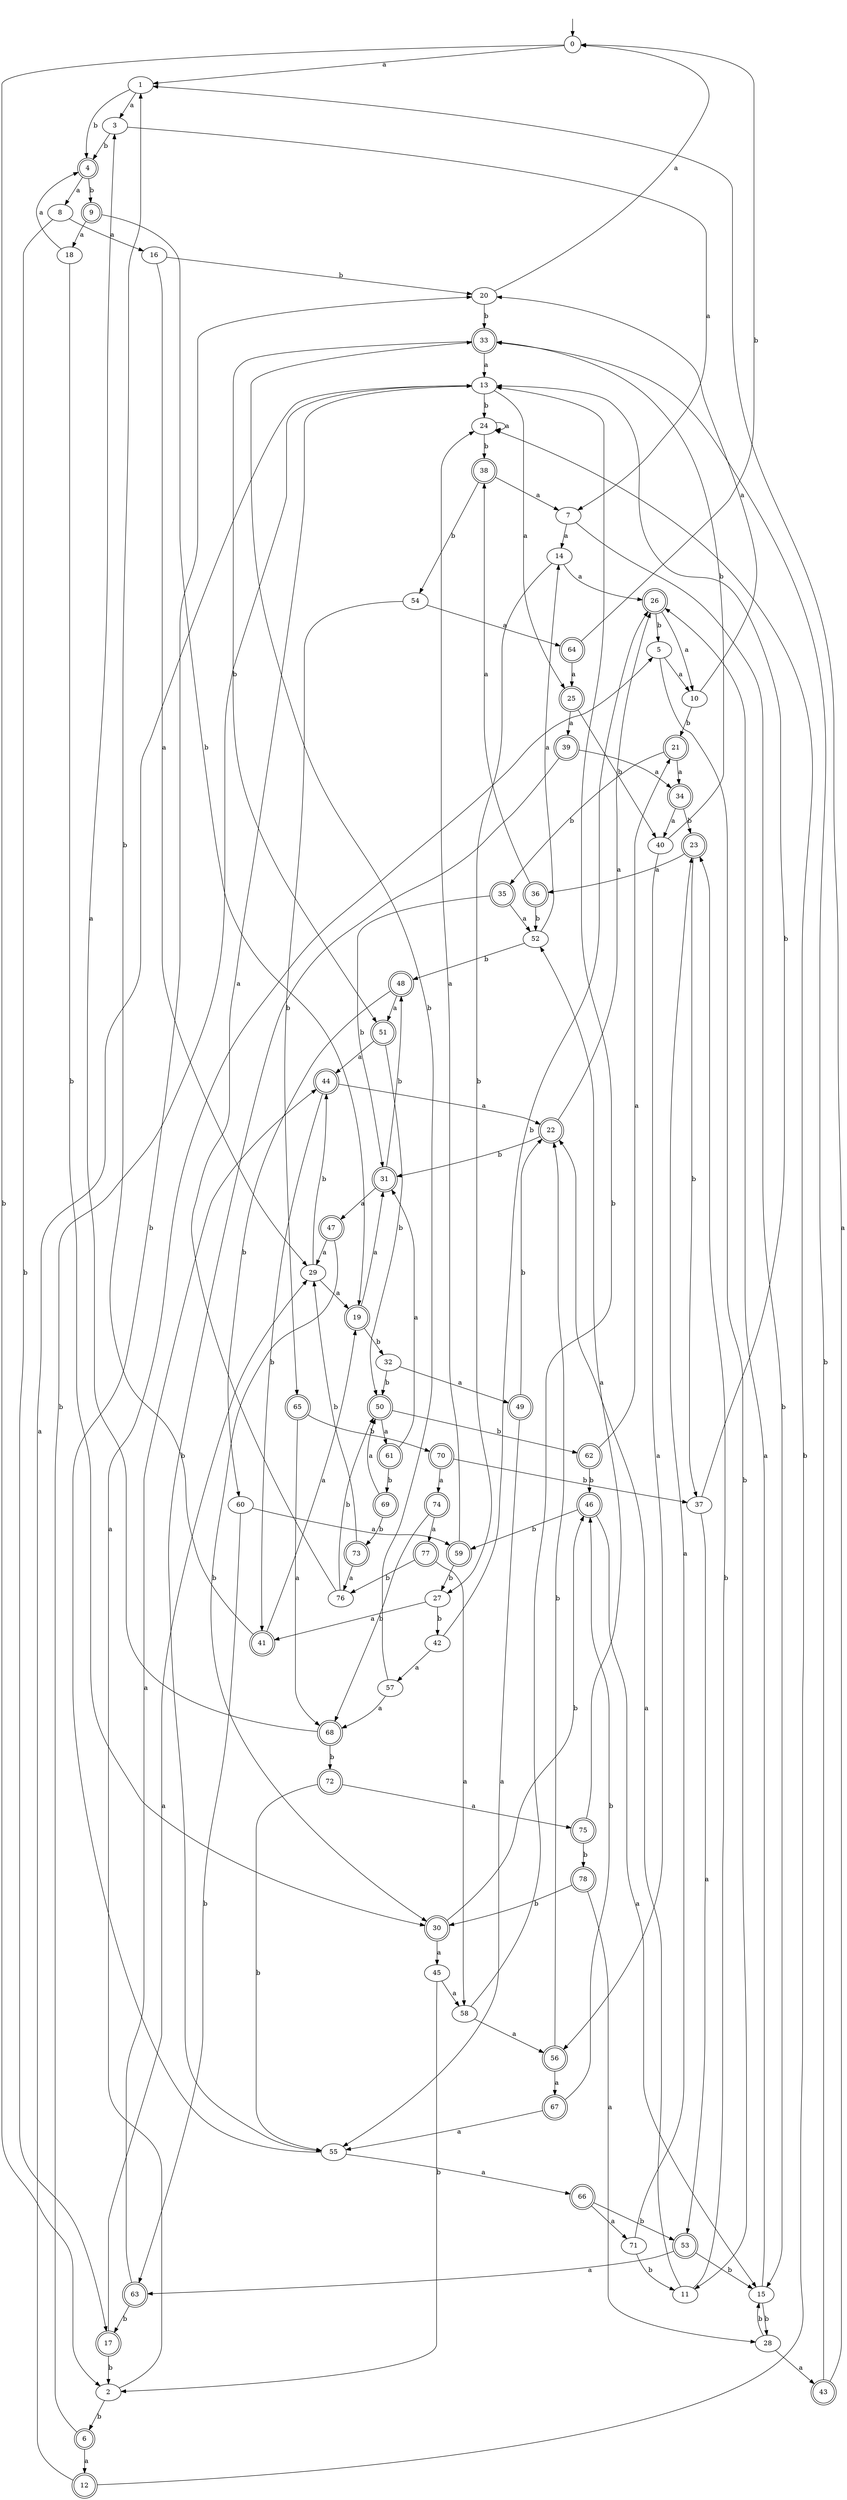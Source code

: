 digraph RandomDFA {
  __start0 [label="", shape=none];
  __start0 -> 0 [label=""];
  0 [shape=circle]
  0 -> 1 [label="a"]
  0 -> 2 [label="b"]
  1
  1 -> 3 [label="a"]
  1 -> 4 [label="b"]
  2
  2 -> 5 [label="a"]
  2 -> 6 [label="b"]
  3
  3 -> 7 [label="a"]
  3 -> 4 [label="b"]
  4 [shape=doublecircle]
  4 -> 8 [label="a"]
  4 -> 9 [label="b"]
  5
  5 -> 10 [label="a"]
  5 -> 11 [label="b"]
  6 [shape=doublecircle]
  6 -> 12 [label="a"]
  6 -> 13 [label="b"]
  7
  7 -> 14 [label="a"]
  7 -> 15 [label="b"]
  8
  8 -> 16 [label="a"]
  8 -> 17 [label="b"]
  9 [shape=doublecircle]
  9 -> 18 [label="a"]
  9 -> 19 [label="b"]
  10
  10 -> 20 [label="a"]
  10 -> 21 [label="b"]
  11
  11 -> 22 [label="a"]
  11 -> 23 [label="b"]
  12 [shape=doublecircle]
  12 -> 13 [label="a"]
  12 -> 24 [label="b"]
  13
  13 -> 25 [label="a"]
  13 -> 24 [label="b"]
  14
  14 -> 26 [label="a"]
  14 -> 27 [label="b"]
  15
  15 -> 26 [label="a"]
  15 -> 28 [label="b"]
  16
  16 -> 29 [label="a"]
  16 -> 20 [label="b"]
  17 [shape=doublecircle]
  17 -> 29 [label="a"]
  17 -> 2 [label="b"]
  18
  18 -> 4 [label="a"]
  18 -> 30 [label="b"]
  19 [shape=doublecircle]
  19 -> 31 [label="a"]
  19 -> 32 [label="b"]
  20
  20 -> 0 [label="a"]
  20 -> 33 [label="b"]
  21 [shape=doublecircle]
  21 -> 34 [label="a"]
  21 -> 35 [label="b"]
  22 [shape=doublecircle]
  22 -> 26 [label="a"]
  22 -> 31 [label="b"]
  23 [shape=doublecircle]
  23 -> 36 [label="a"]
  23 -> 37 [label="b"]
  24
  24 -> 24 [label="a"]
  24 -> 38 [label="b"]
  25 [shape=doublecircle]
  25 -> 39 [label="a"]
  25 -> 40 [label="b"]
  26 [shape=doublecircle]
  26 -> 10 [label="a"]
  26 -> 5 [label="b"]
  27
  27 -> 41 [label="a"]
  27 -> 42 [label="b"]
  28
  28 -> 43 [label="a"]
  28 -> 15 [label="b"]
  29
  29 -> 19 [label="a"]
  29 -> 44 [label="b"]
  30 [shape=doublecircle]
  30 -> 45 [label="a"]
  30 -> 46 [label="b"]
  31 [shape=doublecircle]
  31 -> 47 [label="a"]
  31 -> 48 [label="b"]
  32
  32 -> 49 [label="a"]
  32 -> 50 [label="b"]
  33 [shape=doublecircle]
  33 -> 13 [label="a"]
  33 -> 51 [label="b"]
  34 [shape=doublecircle]
  34 -> 40 [label="a"]
  34 -> 23 [label="b"]
  35 [shape=doublecircle]
  35 -> 52 [label="a"]
  35 -> 31 [label="b"]
  36 [shape=doublecircle]
  36 -> 38 [label="a"]
  36 -> 52 [label="b"]
  37
  37 -> 53 [label="a"]
  37 -> 13 [label="b"]
  38 [shape=doublecircle]
  38 -> 7 [label="a"]
  38 -> 54 [label="b"]
  39 [shape=doublecircle]
  39 -> 34 [label="a"]
  39 -> 55 [label="b"]
  40
  40 -> 56 [label="a"]
  40 -> 33 [label="b"]
  41 [shape=doublecircle]
  41 -> 19 [label="a"]
  41 -> 1 [label="b"]
  42
  42 -> 57 [label="a"]
  42 -> 26 [label="b"]
  43 [shape=doublecircle]
  43 -> 1 [label="a"]
  43 -> 33 [label="b"]
  44 [shape=doublecircle]
  44 -> 22 [label="a"]
  44 -> 41 [label="b"]
  45
  45 -> 58 [label="a"]
  45 -> 2 [label="b"]
  46 [shape=doublecircle]
  46 -> 15 [label="a"]
  46 -> 59 [label="b"]
  47 [shape=doublecircle]
  47 -> 29 [label="a"]
  47 -> 30 [label="b"]
  48 [shape=doublecircle]
  48 -> 51 [label="a"]
  48 -> 60 [label="b"]
  49 [shape=doublecircle]
  49 -> 55 [label="a"]
  49 -> 22 [label="b"]
  50 [shape=doublecircle]
  50 -> 61 [label="a"]
  50 -> 62 [label="b"]
  51 [shape=doublecircle]
  51 -> 44 [label="a"]
  51 -> 50 [label="b"]
  52
  52 -> 14 [label="a"]
  52 -> 48 [label="b"]
  53 [shape=doublecircle]
  53 -> 63 [label="a"]
  53 -> 15 [label="b"]
  54
  54 -> 64 [label="a"]
  54 -> 65 [label="b"]
  55
  55 -> 66 [label="a"]
  55 -> 20 [label="b"]
  56 [shape=doublecircle]
  56 -> 67 [label="a"]
  56 -> 22 [label="b"]
  57
  57 -> 68 [label="a"]
  57 -> 33 [label="b"]
  58
  58 -> 56 [label="a"]
  58 -> 13 [label="b"]
  59 [shape=doublecircle]
  59 -> 24 [label="a"]
  59 -> 27 [label="b"]
  60
  60 -> 59 [label="a"]
  60 -> 63 [label="b"]
  61 [shape=doublecircle]
  61 -> 31 [label="a"]
  61 -> 69 [label="b"]
  62 [shape=doublecircle]
  62 -> 21 [label="a"]
  62 -> 46 [label="b"]
  63 [shape=doublecircle]
  63 -> 44 [label="a"]
  63 -> 17 [label="b"]
  64 [shape=doublecircle]
  64 -> 25 [label="a"]
  64 -> 0 [label="b"]
  65 [shape=doublecircle]
  65 -> 68 [label="a"]
  65 -> 70 [label="b"]
  66 [shape=doublecircle]
  66 -> 71 [label="a"]
  66 -> 53 [label="b"]
  67 [shape=doublecircle]
  67 -> 55 [label="a"]
  67 -> 46 [label="b"]
  68 [shape=doublecircle]
  68 -> 3 [label="a"]
  68 -> 72 [label="b"]
  69 [shape=doublecircle]
  69 -> 50 [label="a"]
  69 -> 73 [label="b"]
  70 [shape=doublecircle]
  70 -> 74 [label="a"]
  70 -> 37 [label="b"]
  71
  71 -> 23 [label="a"]
  71 -> 11 [label="b"]
  72 [shape=doublecircle]
  72 -> 75 [label="a"]
  72 -> 55 [label="b"]
  73 [shape=doublecircle]
  73 -> 76 [label="a"]
  73 -> 29 [label="b"]
  74 [shape=doublecircle]
  74 -> 77 [label="a"]
  74 -> 68 [label="b"]
  75 [shape=doublecircle]
  75 -> 52 [label="a"]
  75 -> 78 [label="b"]
  76
  76 -> 13 [label="a"]
  76 -> 50 [label="b"]
  77 [shape=doublecircle]
  77 -> 58 [label="a"]
  77 -> 76 [label="b"]
  78 [shape=doublecircle]
  78 -> 28 [label="a"]
  78 -> 30 [label="b"]
}
